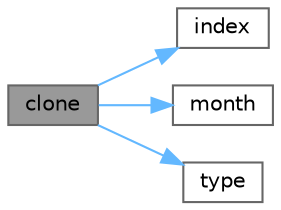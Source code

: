 digraph "clone"
{
 // INTERACTIVE_SVG=YES
 // LATEX_PDF_SIZE
  bgcolor="transparent";
  edge [fontname=Helvetica,fontsize=10,labelfontname=Helvetica,labelfontsize=10];
  node [fontname=Helvetica,fontsize=10,shape=box,height=0.2,width=0.4];
  rankdir="LR";
  Node1 [label="clone",height=0.2,width=0.4,color="gray40", fillcolor="grey60", style="filled", fontcolor="black",tooltip="Make a copy of the market datum."];
  Node1 -> Node2 [color="steelblue1",style="solid"];
  Node2 [label="index",height=0.2,width=0.4,color="grey40", fillcolor="white", style="filled",URL="$classore_1_1data_1_1_seasonality_quote.html#a3b71a29b4790e6acd90a46dd8ee50a3f",tooltip=" "];
  Node1 -> Node3 [color="steelblue1",style="solid"];
  Node3 [label="month",height=0.2,width=0.4,color="grey40", fillcolor="white", style="filled",URL="$classore_1_1data_1_1_seasonality_quote.html#a6625d7ca157ca94bcf79a76fc663d3d7",tooltip=" "];
  Node1 -> Node4 [color="steelblue1",style="solid"];
  Node4 [label="type",height=0.2,width=0.4,color="grey40", fillcolor="white", style="filled",URL="$classore_1_1data_1_1_seasonality_quote.html#aa5cfd467fa38f28e31e2437209dd0339",tooltip=" "];
}
